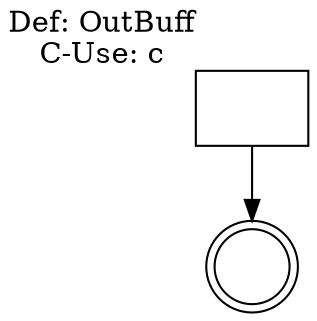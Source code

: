 digraph putbyte {
    rankdir=TB;
    
    node [shape=circle];
    1 [shape=box, label="", xlabel="Def: OutBuff\nC-Use: c"];
    2 [label="", shape=doublecircle];
    
    1 -> 2;
}
